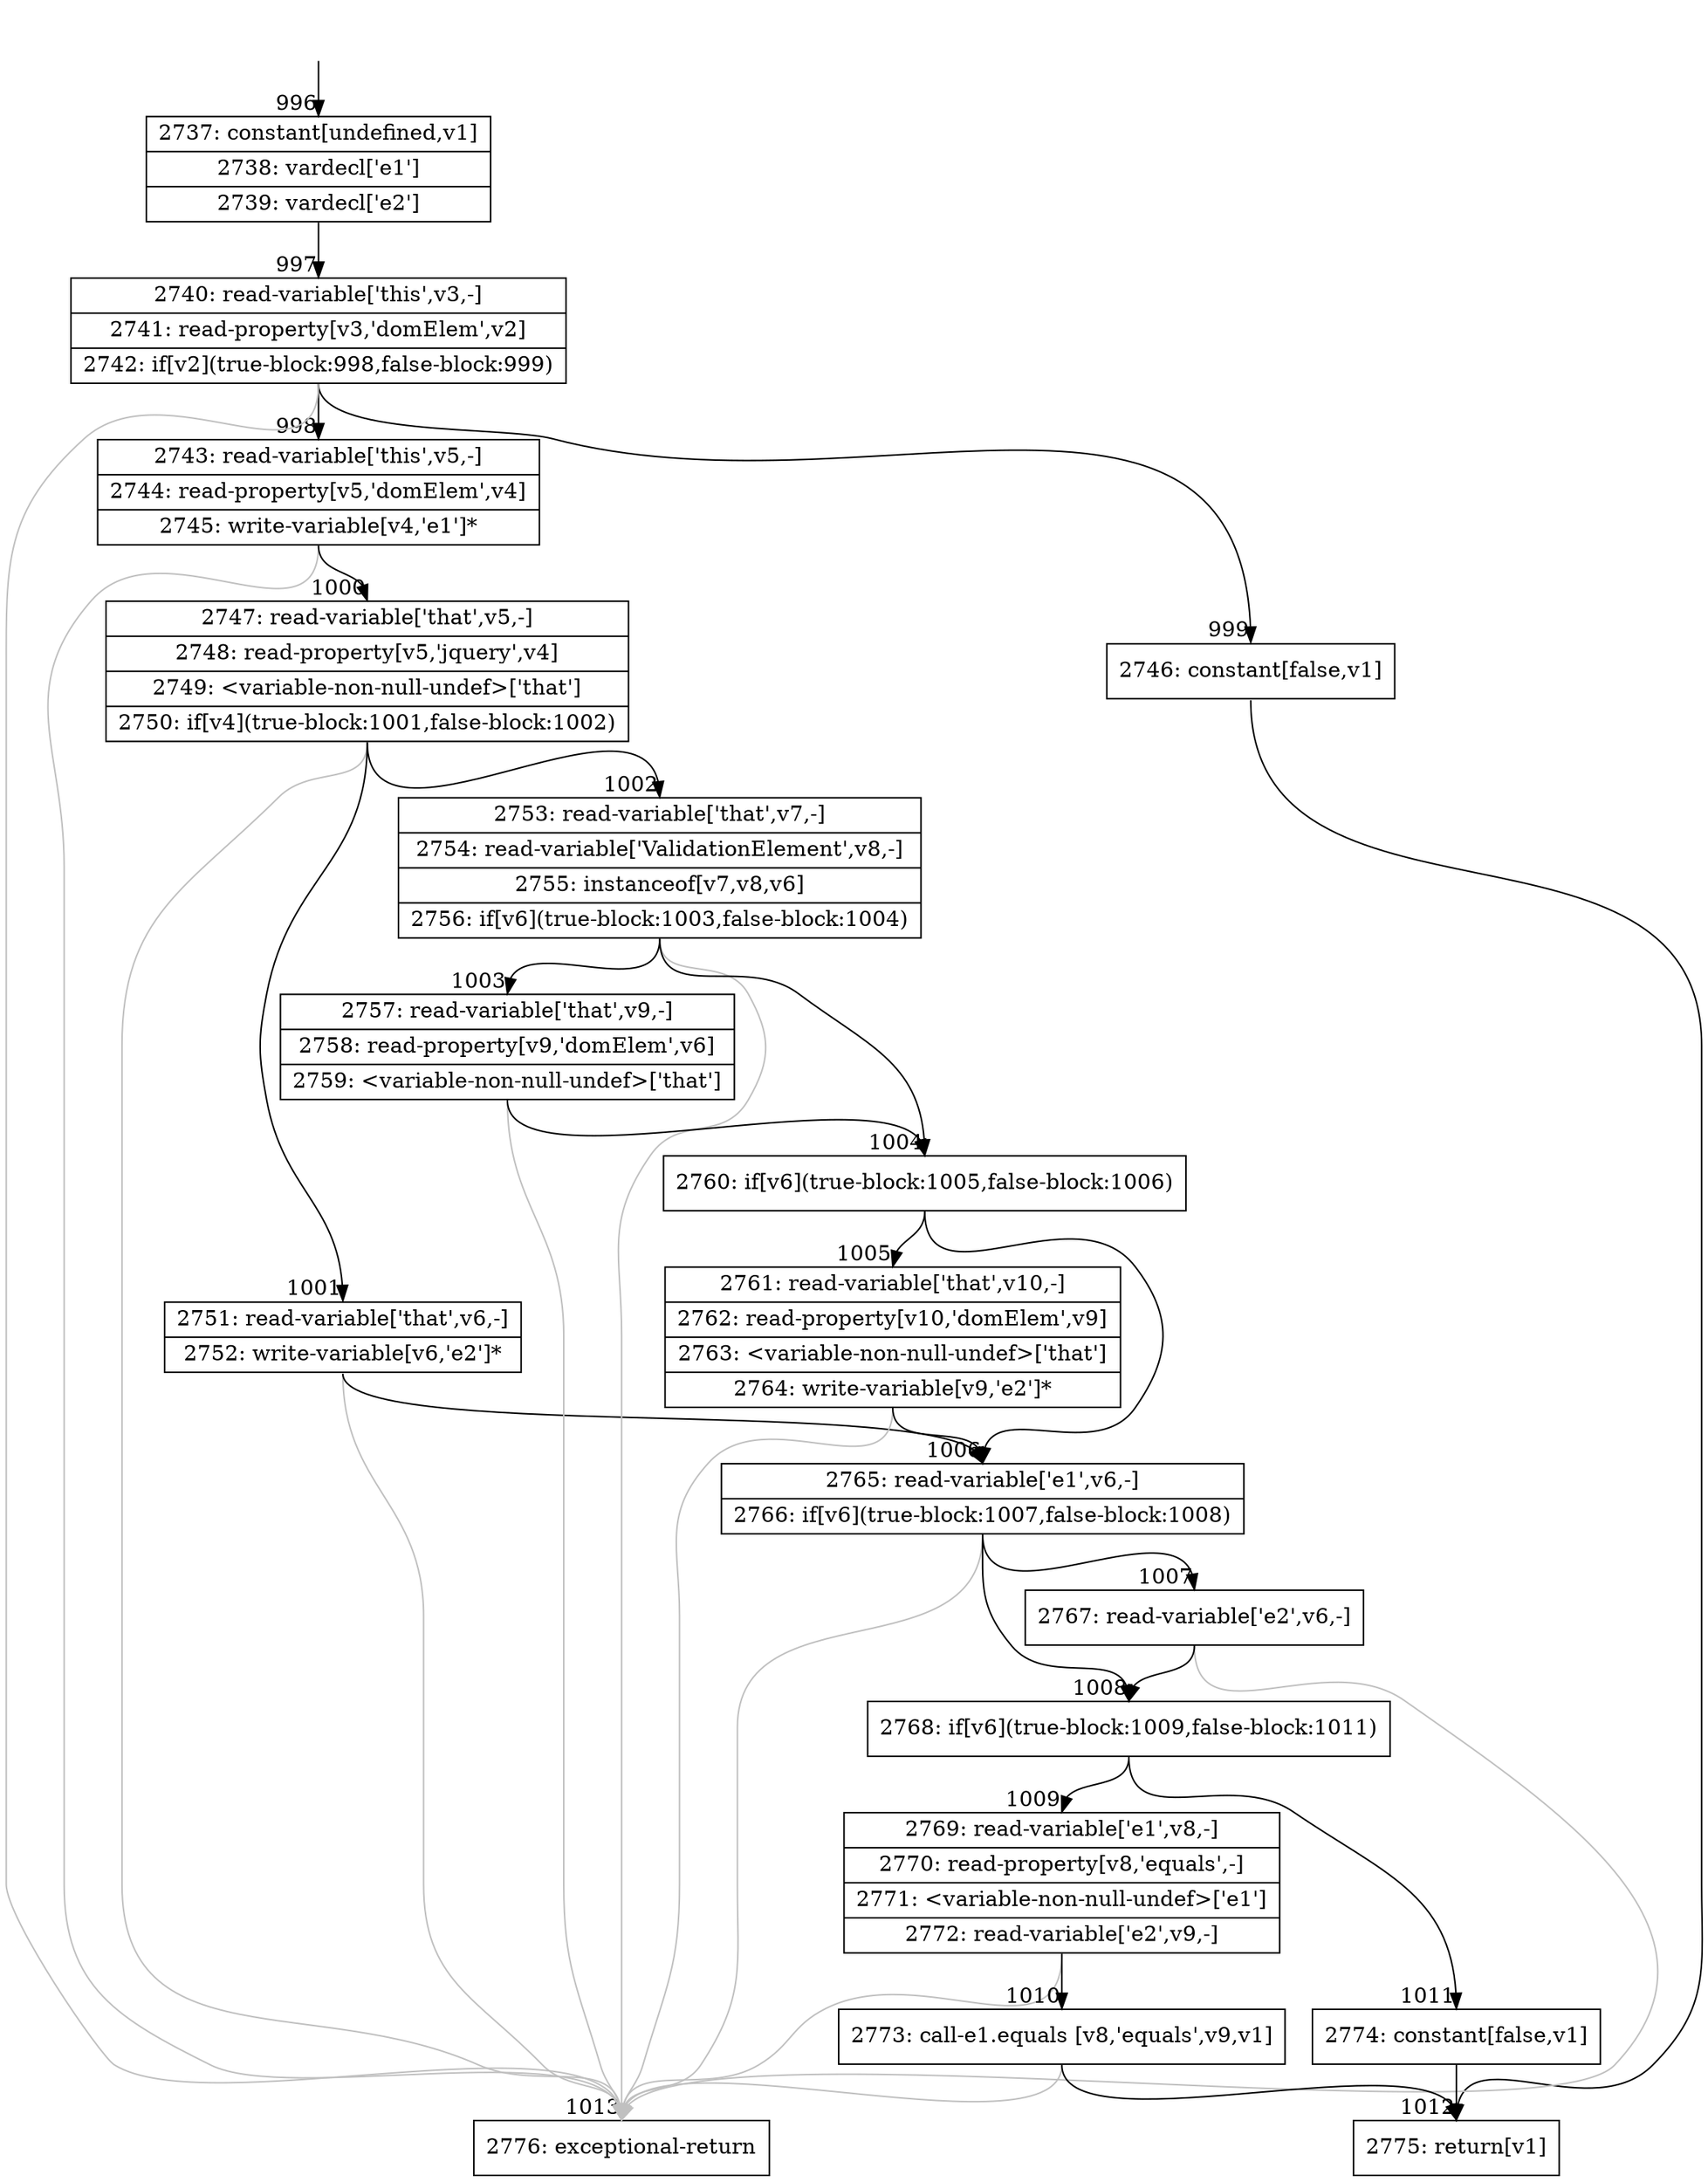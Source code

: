 digraph {
rankdir="TD"
BB_entry95[shape=none,label=""];
BB_entry95 -> BB996 [tailport=s, headport=n, headlabel="    996"]
BB996 [shape=record label="{2737: constant[undefined,v1]|2738: vardecl['e1']|2739: vardecl['e2']}" ] 
BB996 -> BB997 [tailport=s, headport=n, headlabel="      997"]
BB997 [shape=record label="{2740: read-variable['this',v3,-]|2741: read-property[v3,'domElem',v2]|2742: if[v2](true-block:998,false-block:999)}" ] 
BB997 -> BB998 [tailport=s, headport=n, headlabel="      998"]
BB997 -> BB999 [tailport=s, headport=n, headlabel="      999"]
BB997 -> BB1013 [tailport=s, headport=n, color=gray, headlabel="      1013"]
BB998 [shape=record label="{2743: read-variable['this',v5,-]|2744: read-property[v5,'domElem',v4]|2745: write-variable[v4,'e1']*}" ] 
BB998 -> BB1000 [tailport=s, headport=n, headlabel="      1000"]
BB998 -> BB1013 [tailport=s, headport=n, color=gray]
BB999 [shape=record label="{2746: constant[false,v1]}" ] 
BB999 -> BB1012 [tailport=s, headport=n, headlabel="      1012"]
BB1000 [shape=record label="{2747: read-variable['that',v5,-]|2748: read-property[v5,'jquery',v4]|2749: \<variable-non-null-undef\>['that']|2750: if[v4](true-block:1001,false-block:1002)}" ] 
BB1000 -> BB1001 [tailport=s, headport=n, headlabel="      1001"]
BB1000 -> BB1002 [tailport=s, headport=n, headlabel="      1002"]
BB1000 -> BB1013 [tailport=s, headport=n, color=gray]
BB1001 [shape=record label="{2751: read-variable['that',v6,-]|2752: write-variable[v6,'e2']*}" ] 
BB1001 -> BB1006 [tailport=s, headport=n, headlabel="      1006"]
BB1001 -> BB1013 [tailport=s, headport=n, color=gray]
BB1002 [shape=record label="{2753: read-variable['that',v7,-]|2754: read-variable['ValidationElement',v8,-]|2755: instanceof[v7,v8,v6]|2756: if[v6](true-block:1003,false-block:1004)}" ] 
BB1002 -> BB1004 [tailport=s, headport=n, headlabel="      1004"]
BB1002 -> BB1003 [tailport=s, headport=n, headlabel="      1003"]
BB1002 -> BB1013 [tailport=s, headport=n, color=gray]
BB1003 [shape=record label="{2757: read-variable['that',v9,-]|2758: read-property[v9,'domElem',v6]|2759: \<variable-non-null-undef\>['that']}" ] 
BB1003 -> BB1004 [tailport=s, headport=n]
BB1003 -> BB1013 [tailport=s, headport=n, color=gray]
BB1004 [shape=record label="{2760: if[v6](true-block:1005,false-block:1006)}" ] 
BB1004 -> BB1005 [tailport=s, headport=n, headlabel="      1005"]
BB1004 -> BB1006 [tailport=s, headport=n]
BB1005 [shape=record label="{2761: read-variable['that',v10,-]|2762: read-property[v10,'domElem',v9]|2763: \<variable-non-null-undef\>['that']|2764: write-variable[v9,'e2']*}" ] 
BB1005 -> BB1006 [tailport=s, headport=n]
BB1005 -> BB1013 [tailport=s, headport=n, color=gray]
BB1006 [shape=record label="{2765: read-variable['e1',v6,-]|2766: if[v6](true-block:1007,false-block:1008)}" ] 
BB1006 -> BB1008 [tailport=s, headport=n, headlabel="      1008"]
BB1006 -> BB1007 [tailport=s, headport=n, headlabel="      1007"]
BB1006 -> BB1013 [tailport=s, headport=n, color=gray]
BB1007 [shape=record label="{2767: read-variable['e2',v6,-]}" ] 
BB1007 -> BB1008 [tailport=s, headport=n]
BB1007 -> BB1013 [tailport=s, headport=n, color=gray]
BB1008 [shape=record label="{2768: if[v6](true-block:1009,false-block:1011)}" ] 
BB1008 -> BB1009 [tailport=s, headport=n, headlabel="      1009"]
BB1008 -> BB1011 [tailport=s, headport=n, headlabel="      1011"]
BB1009 [shape=record label="{2769: read-variable['e1',v8,-]|2770: read-property[v8,'equals',-]|2771: \<variable-non-null-undef\>['e1']|2772: read-variable['e2',v9,-]}" ] 
BB1009 -> BB1010 [tailport=s, headport=n, headlabel="      1010"]
BB1009 -> BB1013 [tailport=s, headport=n, color=gray]
BB1010 [shape=record label="{2773: call-e1.equals [v8,'equals',v9,v1]}" ] 
BB1010 -> BB1012 [tailport=s, headport=n]
BB1010 -> BB1013 [tailport=s, headport=n, color=gray]
BB1011 [shape=record label="{2774: constant[false,v1]}" ] 
BB1011 -> BB1012 [tailport=s, headport=n]
BB1012 [shape=record label="{2775: return[v1]}" ] 
BB1013 [shape=record label="{2776: exceptional-return}" ] 
//#$~ 905
}
